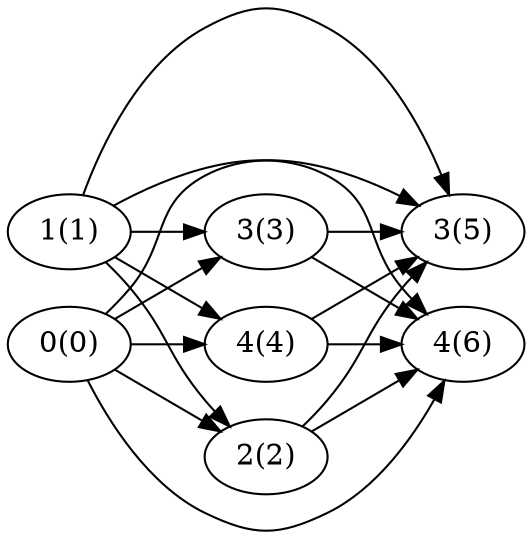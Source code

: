 digraph Figure {
layout="dot"
rankdir=LR;

"0(0)" -> "2(2)"
"0(0)" -> "3(3)"
"0(0)" -> "4(4)"
"0(0)" -> "3(5)"
"0(0)" -> "4(6)"
"1(1)" -> "2(2)"
"1(1)" -> "3(3)"
"1(1)" -> "4(4)"
"1(1)" -> "3(5)"
"1(1)" -> "4(6)"
"2(2)" -> "3(5)"
"2(2)" -> "4(6)"
"3(3)" -> "3(5)"
"3(3)" -> "4(6)"
"4(4)" -> "3(5)"
"4(4)" -> "4(6)"


}